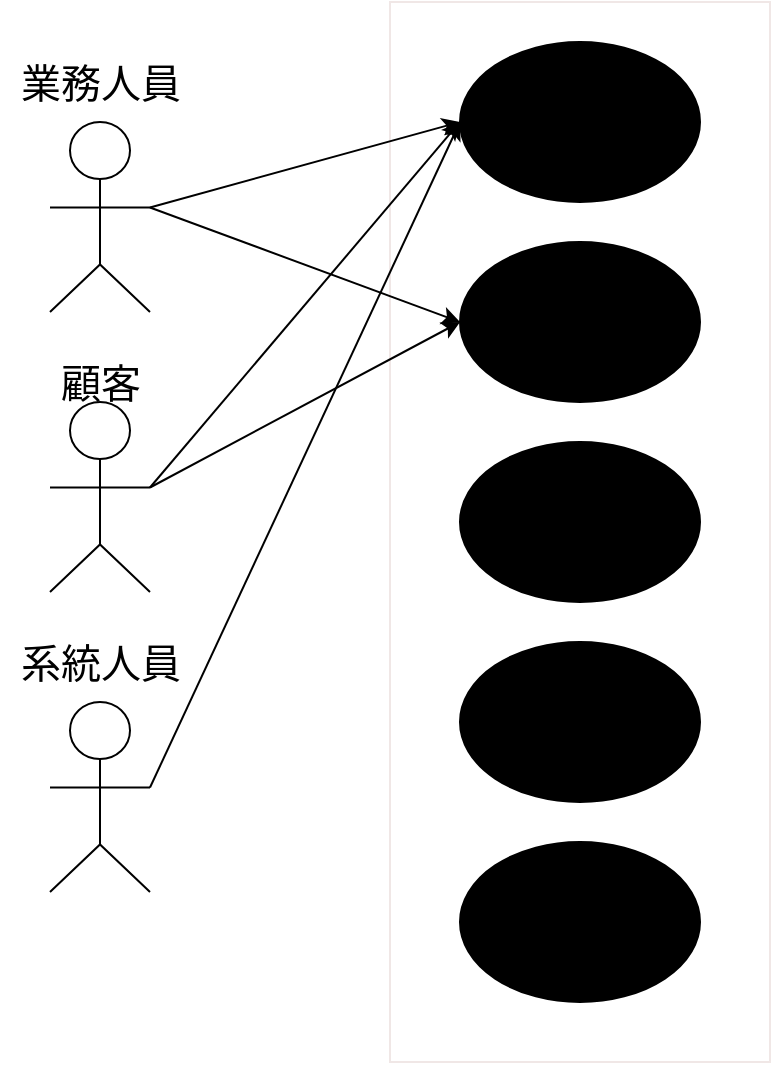 <mxfile>
    <diagram id="nuq9U3arvXfgI5p2zAki" name="第1頁">
        <mxGraphModel dx="1163" dy="825" grid="1" gridSize="10" guides="1" tooltips="1" connect="1" arrows="0" fold="1" page="1" pageScale="1" pageWidth="827" pageHeight="1169" math="0" shadow="0">
            <root>
                <mxCell id="0"/>
                <mxCell id="1" parent="0"/>
                <mxCell id="21" value="" style="rounded=0;whiteSpace=wrap;html=1;strokeColor=#F0E7E6;fontSize=20;fillColor=none;rotation=-90;" vertex="1" parent="1">
                    <mxGeometry x="100" y="180" width="530" height="190" as="geometry"/>
                </mxCell>
                <mxCell id="13" style="edgeStyle=none;html=1;exitX=1;exitY=0.45;exitDx=0;exitDy=0;exitPerimeter=0;entryX=0;entryY=0.5;entryDx=0;entryDy=0;fontSize=20;" edge="1" parent="1" source="2" target="5">
                    <mxGeometry relative="1" as="geometry"/>
                </mxCell>
                <mxCell id="14" style="edgeStyle=none;html=1;exitX=1;exitY=0.45;exitDx=0;exitDy=0;exitPerimeter=0;entryX=0;entryY=0.5;entryDx=0;entryDy=0;fontSize=20;" edge="1" parent="1" source="2" target="6">
                    <mxGeometry relative="1" as="geometry"/>
                </mxCell>
                <mxCell id="2" value="" style="html=1;outlineConnect=0;whiteSpace=wrap;fillColor=#FFFFFF;verticalLabelPosition=bottom;verticalAlign=top;align=center;shape=mxgraph.archimate3.actor;" parent="1" vertex="1">
                    <mxGeometry x="100" y="70" width="50" height="95" as="geometry"/>
                </mxCell>
                <mxCell id="5" value="&lt;font style=&quot;font-size: 20px;&quot;&gt;系統訂單&lt;/font&gt;" style="ellipse;whiteSpace=wrap;html=1;fillColor=#000000;" parent="1" vertex="1">
                    <mxGeometry x="305" y="30" width="120" height="80" as="geometry"/>
                </mxCell>
                <mxCell id="6" value="" style="ellipse;whiteSpace=wrap;html=1;fillColor=#000000;" parent="1" vertex="1">
                    <mxGeometry x="305" y="130" width="120" height="80" as="geometry"/>
                </mxCell>
                <mxCell id="7" value="" style="ellipse;whiteSpace=wrap;html=1;fillColor=#000000;" parent="1" vertex="1">
                    <mxGeometry x="305" y="230" width="120" height="80" as="geometry"/>
                </mxCell>
                <mxCell id="8" value="" style="ellipse;whiteSpace=wrap;html=1;fillColor=#000000;" parent="1" vertex="1">
                    <mxGeometry x="305" y="330" width="120" height="80" as="geometry"/>
                </mxCell>
                <mxCell id="9" value="" style="ellipse;whiteSpace=wrap;html=1;fillColor=#000000;" parent="1" vertex="1">
                    <mxGeometry x="305" y="430" width="120" height="80" as="geometry"/>
                </mxCell>
                <mxCell id="15" style="edgeStyle=none;html=1;exitX=1;exitY=0.45;exitDx=0;exitDy=0;exitPerimeter=0;entryX=0;entryY=0.5;entryDx=0;entryDy=0;fontSize=20;" edge="1" parent="1" source="10" target="5">
                    <mxGeometry relative="1" as="geometry"/>
                </mxCell>
                <mxCell id="17" style="edgeStyle=none;html=1;exitX=1;exitY=0.45;exitDx=0;exitDy=0;exitPerimeter=0;entryX=0;entryY=0.5;entryDx=0;entryDy=0;fontSize=20;" edge="1" parent="1" source="10" target="6">
                    <mxGeometry relative="1" as="geometry"/>
                </mxCell>
                <mxCell id="10" value="" style="html=1;outlineConnect=0;whiteSpace=wrap;fillColor=#FFFFFF;verticalLabelPosition=bottom;verticalAlign=top;align=center;shape=mxgraph.archimate3.actor;" parent="1" vertex="1">
                    <mxGeometry x="100" y="210" width="50" height="95" as="geometry"/>
                </mxCell>
                <mxCell id="19" style="edgeStyle=none;html=1;exitX=1;exitY=0.45;exitDx=0;exitDy=0;exitPerimeter=0;entryX=0;entryY=0.5;entryDx=0;entryDy=0;fontSize=20;" edge="1" parent="1" source="11" target="5">
                    <mxGeometry relative="1" as="geometry"/>
                </mxCell>
                <mxCell id="11" value="" style="html=1;outlineConnect=0;whiteSpace=wrap;fillColor=#FFFFFF;verticalLabelPosition=bottom;verticalAlign=top;align=center;shape=mxgraph.archimate3.actor;" parent="1" vertex="1">
                    <mxGeometry x="100" y="360" width="50" height="95" as="geometry"/>
                </mxCell>
                <mxCell id="12" value="&lt;font style=&quot;font-size: 20px;&quot;&gt;業務人員&lt;/font&gt;" style="text;html=1;align=center;verticalAlign=middle;resizable=0;points=[];autosize=1;strokeColor=none;fillColor=none;" parent="1" vertex="1">
                    <mxGeometry x="75" y="30" width="100" height="40" as="geometry"/>
                </mxCell>
                <mxCell id="16" value="顧客" style="text;html=1;align=center;verticalAlign=middle;resizable=0;points=[];autosize=1;strokeColor=none;fillColor=none;fontSize=20;" vertex="1" parent="1">
                    <mxGeometry x="95" y="180" width="60" height="40" as="geometry"/>
                </mxCell>
                <mxCell id="18" value="系統人員" style="text;html=1;align=center;verticalAlign=middle;resizable=0;points=[];autosize=1;strokeColor=none;fillColor=none;fontSize=20;" vertex="1" parent="1">
                    <mxGeometry x="75" y="320" width="100" height="40" as="geometry"/>
                </mxCell>
            </root>
        </mxGraphModel>
    </diagram>
</mxfile>